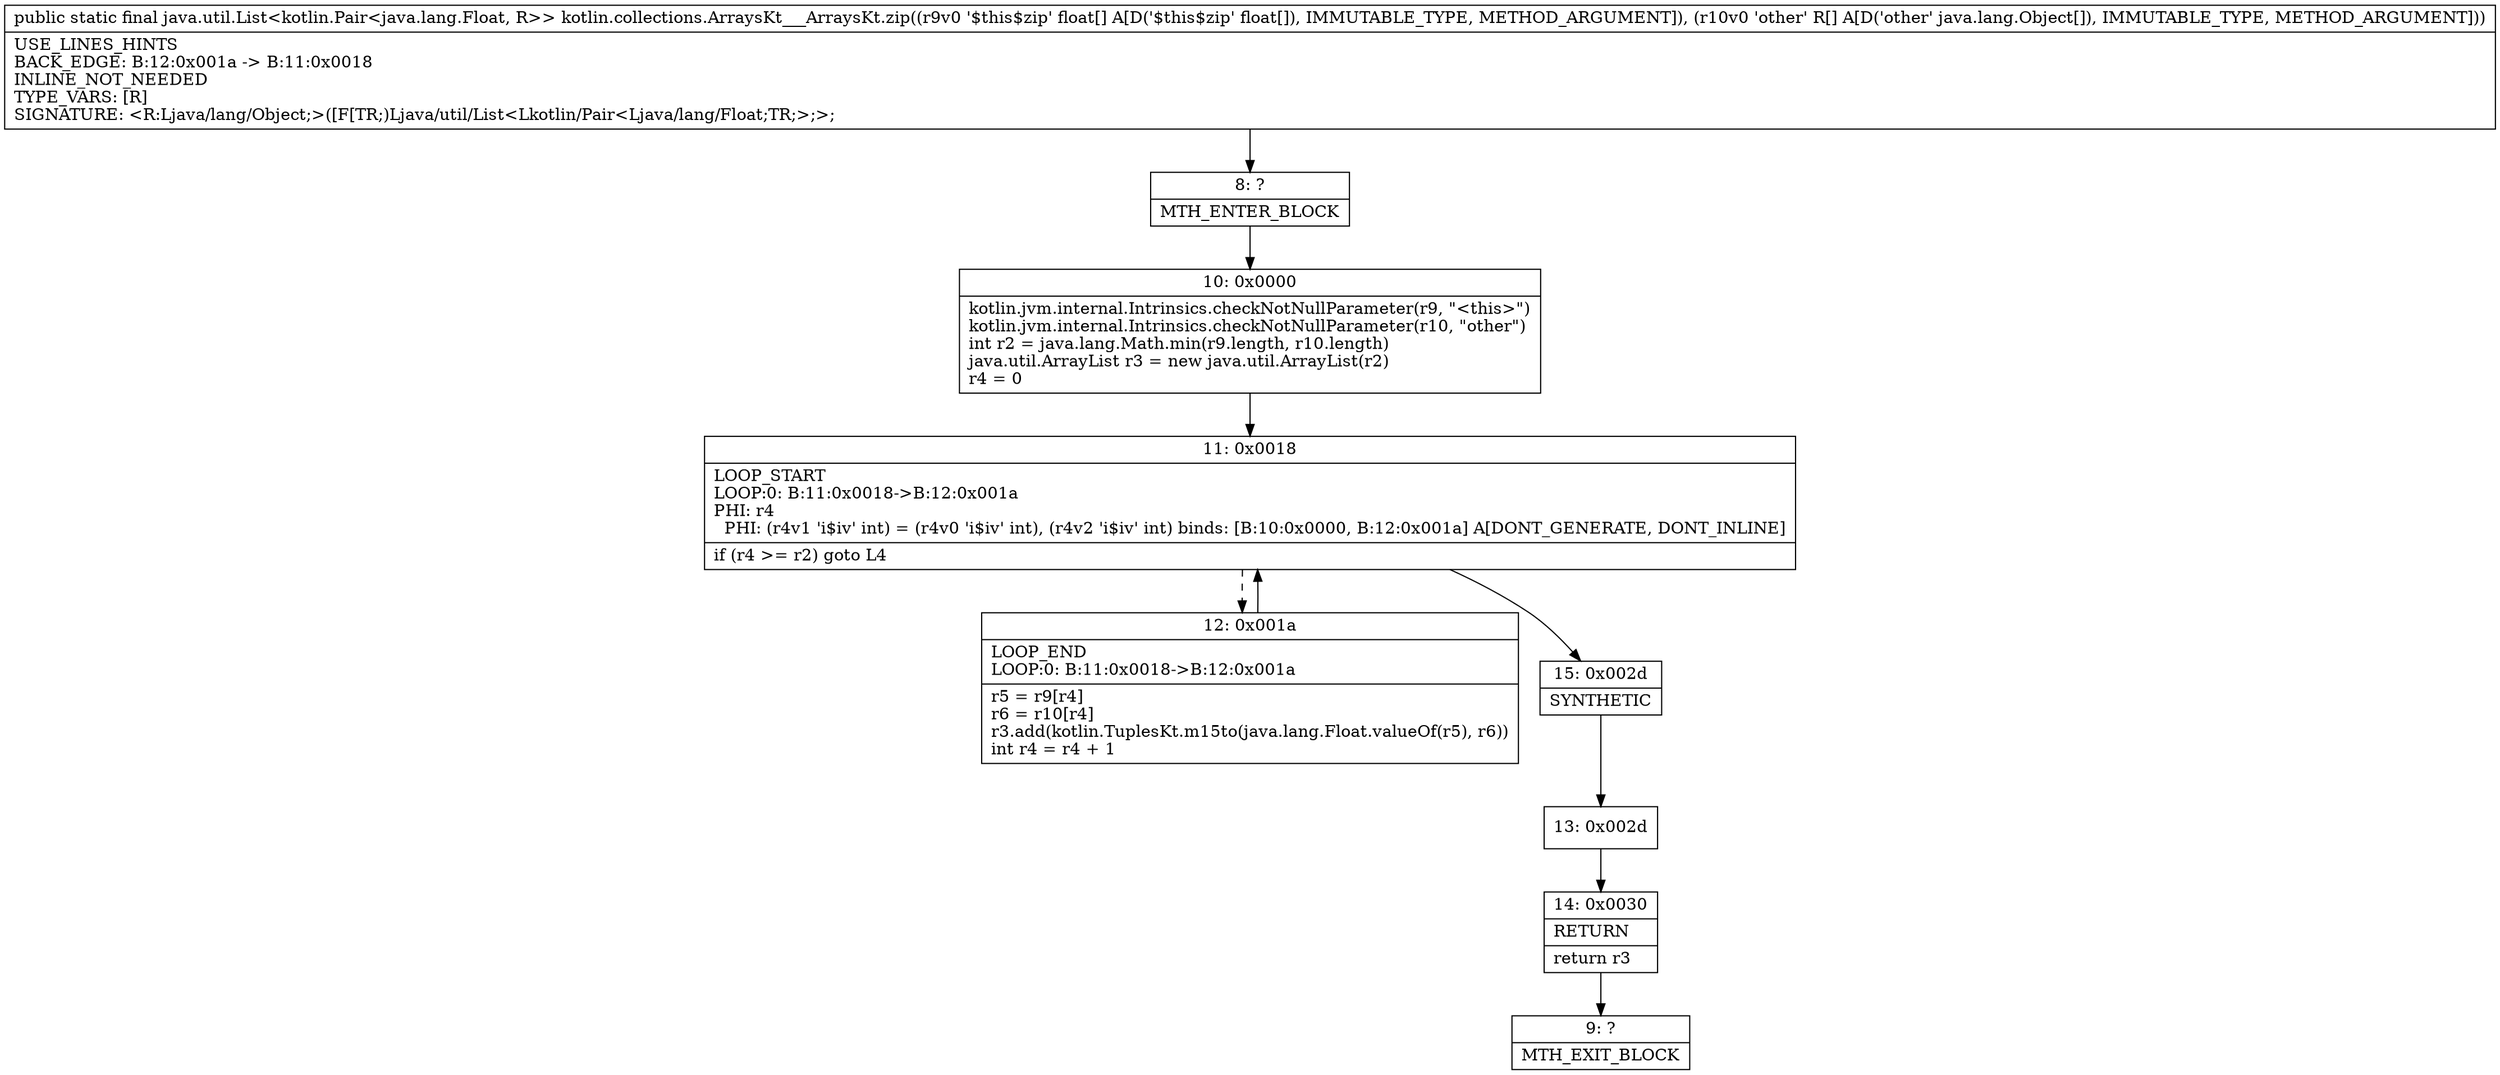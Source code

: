 digraph "CFG forkotlin.collections.ArraysKt___ArraysKt.zip([F[Ljava\/lang\/Object;)Ljava\/util\/List;" {
Node_8 [shape=record,label="{8\:\ ?|MTH_ENTER_BLOCK\l}"];
Node_10 [shape=record,label="{10\:\ 0x0000|kotlin.jvm.internal.Intrinsics.checkNotNullParameter(r9, \"\<this\>\")\lkotlin.jvm.internal.Intrinsics.checkNotNullParameter(r10, \"other\")\lint r2 = java.lang.Math.min(r9.length, r10.length)\ljava.util.ArrayList r3 = new java.util.ArrayList(r2)\lr4 = 0\l}"];
Node_11 [shape=record,label="{11\:\ 0x0018|LOOP_START\lLOOP:0: B:11:0x0018\-\>B:12:0x001a\lPHI: r4 \l  PHI: (r4v1 'i$iv' int) = (r4v0 'i$iv' int), (r4v2 'i$iv' int) binds: [B:10:0x0000, B:12:0x001a] A[DONT_GENERATE, DONT_INLINE]\l|if (r4 \>= r2) goto L4\l}"];
Node_12 [shape=record,label="{12\:\ 0x001a|LOOP_END\lLOOP:0: B:11:0x0018\-\>B:12:0x001a\l|r5 = r9[r4]\lr6 = r10[r4]\lr3.add(kotlin.TuplesKt.m15to(java.lang.Float.valueOf(r5), r6))\lint r4 = r4 + 1\l}"];
Node_15 [shape=record,label="{15\:\ 0x002d|SYNTHETIC\l}"];
Node_13 [shape=record,label="{13\:\ 0x002d}"];
Node_14 [shape=record,label="{14\:\ 0x0030|RETURN\l|return r3\l}"];
Node_9 [shape=record,label="{9\:\ ?|MTH_EXIT_BLOCK\l}"];
MethodNode[shape=record,label="{public static final java.util.List\<kotlin.Pair\<java.lang.Float, R\>\> kotlin.collections.ArraysKt___ArraysKt.zip((r9v0 '$this$zip' float[] A[D('$this$zip' float[]), IMMUTABLE_TYPE, METHOD_ARGUMENT]), (r10v0 'other' R[] A[D('other' java.lang.Object[]), IMMUTABLE_TYPE, METHOD_ARGUMENT]))  | USE_LINES_HINTS\lBACK_EDGE: B:12:0x001a \-\> B:11:0x0018\lINLINE_NOT_NEEDED\lTYPE_VARS: [R]\lSIGNATURE: \<R:Ljava\/lang\/Object;\>([F[TR;)Ljava\/util\/List\<Lkotlin\/Pair\<Ljava\/lang\/Float;TR;\>;\>;\l}"];
MethodNode -> Node_8;Node_8 -> Node_10;
Node_10 -> Node_11;
Node_11 -> Node_12[style=dashed];
Node_11 -> Node_15;
Node_12 -> Node_11;
Node_15 -> Node_13;
Node_13 -> Node_14;
Node_14 -> Node_9;
}

